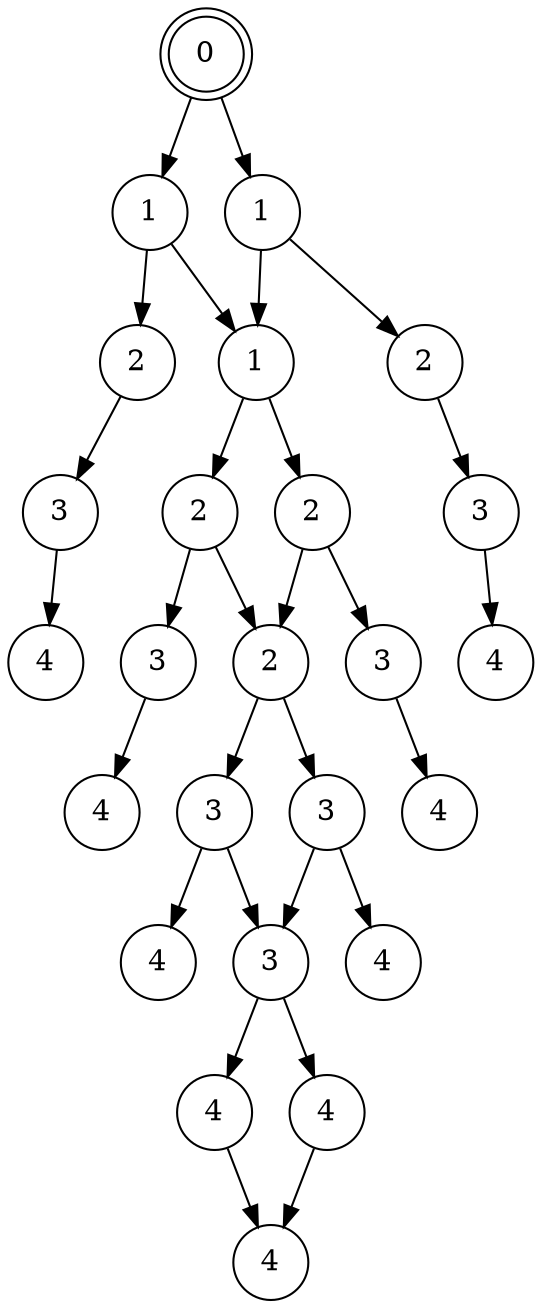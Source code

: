 digraph "6dd10e1b-c98d-4a1f-8297-302f270b51da" {
	"a5657678-8edd-49de-9092-f8957754a327" [label=0 shape=doublecircle]
	"a5657678-8edd-49de-9092-f8957754a327" -> "5c620169-c11c-45b1-896e-02004a1d55bf" [label=""]
	"5c620169-c11c-45b1-896e-02004a1d55bf" [label=1 shape=circle]
	"5c620169-c11c-45b1-896e-02004a1d55bf" -> "968572bf-9f52-4362-b8da-de2afb3d9fac" [label=""]
	"968572bf-9f52-4362-b8da-de2afb3d9fac" [label=2 shape=circle]
	"968572bf-9f52-4362-b8da-de2afb3d9fac" -> "f8939da3-520c-499c-b759-ec97a6425c08" [label=""]
	"f8939da3-520c-499c-b759-ec97a6425c08" [label=3 shape=circle]
	"f8939da3-520c-499c-b759-ec97a6425c08" -> "acb87986-d03c-4b32-84e2-56c6714dbdaf" [label=""]
	"acb87986-d03c-4b32-84e2-56c6714dbdaf" [label=4 shape=circle]
	"5c620169-c11c-45b1-896e-02004a1d55bf" -> "28192f73-3680-4939-8ec9-d0b28215fe03" [label=""]
	"28192f73-3680-4939-8ec9-d0b28215fe03" [label=1 shape=circle]
	"28192f73-3680-4939-8ec9-d0b28215fe03" -> "20960cf5-05a8-44ad-a861-7a47c484c541" [label=""]
	"20960cf5-05a8-44ad-a861-7a47c484c541" [label=2 shape=circle]
	"20960cf5-05a8-44ad-a861-7a47c484c541" -> "0ca0fcc0-1776-46ed-be2b-f8c72f27fb81" [label=""]
	"0ca0fcc0-1776-46ed-be2b-f8c72f27fb81" [label=2 shape=circle]
	"0ca0fcc0-1776-46ed-be2b-f8c72f27fb81" -> "9bbc691a-7957-4d87-8653-2b8cd31a94ac" [label=""]
	"9bbc691a-7957-4d87-8653-2b8cd31a94ac" [label=3 shape=circle]
	"9bbc691a-7957-4d87-8653-2b8cd31a94ac" -> "9decdc53-068b-405e-bce4-a60c94db5fe4" [label=""]
	"9decdc53-068b-405e-bce4-a60c94db5fe4" [label=4 shape=circle]
	"9bbc691a-7957-4d87-8653-2b8cd31a94ac" -> "fc3e815d-37d6-435f-b7f4-06a426c31d50" [label=""]
	"fc3e815d-37d6-435f-b7f4-06a426c31d50" [label=3 shape=circle]
	"fc3e815d-37d6-435f-b7f4-06a426c31d50" -> "5c55bc01-5b87-45fe-9f97-267067297e0e" [label=""]
	"5c55bc01-5b87-45fe-9f97-267067297e0e" [label=4 shape=circle]
	"5c55bc01-5b87-45fe-9f97-267067297e0e" -> "8dbd80a4-e463-420f-b1c7-404e54d4c048" [label=""]
	"8dbd80a4-e463-420f-b1c7-404e54d4c048" [label=4 shape=circle]
	"fc3e815d-37d6-435f-b7f4-06a426c31d50" -> "0502991d-c637-4fd9-9709-c2ee1baa6c35" [label=""]
	"0502991d-c637-4fd9-9709-c2ee1baa6c35" [label=4 shape=circle]
	"0502991d-c637-4fd9-9709-c2ee1baa6c35" -> "8dbd80a4-e463-420f-b1c7-404e54d4c048" [label=""]
	"0ca0fcc0-1776-46ed-be2b-f8c72f27fb81" -> "cbc0a525-a7ca-4ada-a123-1fcdfa3b4810" [label=""]
	"cbc0a525-a7ca-4ada-a123-1fcdfa3b4810" [label=3 shape=circle]
	"cbc0a525-a7ca-4ada-a123-1fcdfa3b4810" -> "fc3e815d-37d6-435f-b7f4-06a426c31d50" [label=""]
	"cbc0a525-a7ca-4ada-a123-1fcdfa3b4810" -> "3318430e-42fb-4602-ba6c-930a7f440f6c" [label=""]
	"3318430e-42fb-4602-ba6c-930a7f440f6c" [label=4 shape=circle]
	"20960cf5-05a8-44ad-a861-7a47c484c541" -> "005f0f31-64f1-4fe1-a507-4c70cb844338" [label=""]
	"005f0f31-64f1-4fe1-a507-4c70cb844338" [label=3 shape=circle]
	"005f0f31-64f1-4fe1-a507-4c70cb844338" -> "f3473955-32f7-47a7-bc25-d9e488046d60" [label=""]
	"f3473955-32f7-47a7-bc25-d9e488046d60" [label=4 shape=circle]
	"28192f73-3680-4939-8ec9-d0b28215fe03" -> "da0a2961-2350-4625-8f36-1974c51a4a4f" [label=""]
	"da0a2961-2350-4625-8f36-1974c51a4a4f" [label=2 shape=circle]
	"da0a2961-2350-4625-8f36-1974c51a4a4f" -> "1b372ca7-1546-494d-96ea-d0dc244eaeba" [label=""]
	"1b372ca7-1546-494d-96ea-d0dc244eaeba" [label=3 shape=circle]
	"1b372ca7-1546-494d-96ea-d0dc244eaeba" -> "3abd59d9-f1f9-4d4f-928b-80921f269604" [label=""]
	"3abd59d9-f1f9-4d4f-928b-80921f269604" [label=4 shape=circle]
	"da0a2961-2350-4625-8f36-1974c51a4a4f" -> "0ca0fcc0-1776-46ed-be2b-f8c72f27fb81" [label=""]
	"a5657678-8edd-49de-9092-f8957754a327" -> "172634f5-7506-4e9c-8b7e-5992ded899f4" [label=""]
	"172634f5-7506-4e9c-8b7e-5992ded899f4" [label=1 shape=circle]
	"172634f5-7506-4e9c-8b7e-5992ded899f4" -> "28192f73-3680-4939-8ec9-d0b28215fe03" [label=""]
	"172634f5-7506-4e9c-8b7e-5992ded899f4" -> "cc931454-0511-4007-b14e-24d940efbfaa" [label=""]
	"cc931454-0511-4007-b14e-24d940efbfaa" [label=2 shape=circle]
	"cc931454-0511-4007-b14e-24d940efbfaa" -> "abd6160b-f12a-4f5a-80c6-d6a33a55236f" [label=""]
	"abd6160b-f12a-4f5a-80c6-d6a33a55236f" [label=3 shape=circle]
	"abd6160b-f12a-4f5a-80c6-d6a33a55236f" -> "0348e57e-71bc-4d06-b026-f6c101722fec" [label=""]
	"0348e57e-71bc-4d06-b026-f6c101722fec" [label=4 shape=circle]
}
